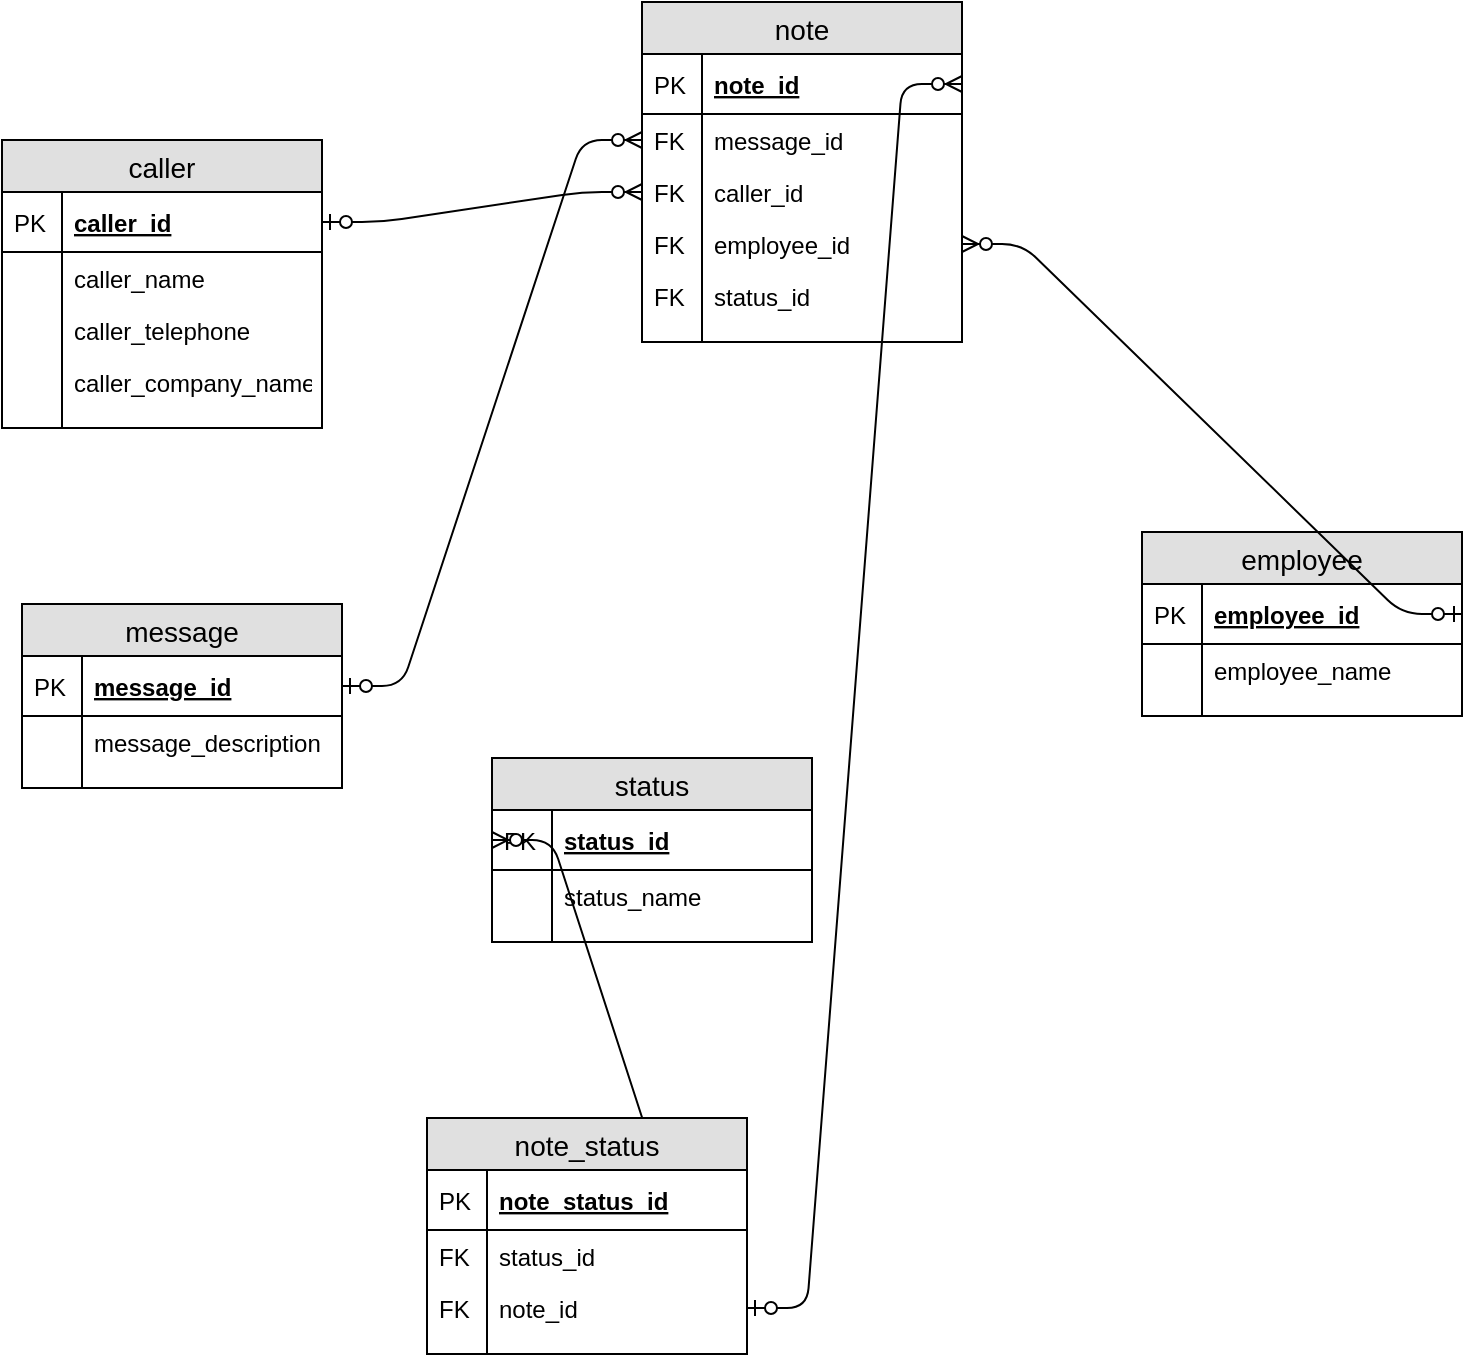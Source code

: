 <mxfile version="10.6.7" type="device"><diagram id="AV-CnAjzcDIENbjxzcxb" name="Page-1"><mxGraphModel dx="1250" dy="582" grid="1" gridSize="10" guides="1" tooltips="1" connect="1" arrows="1" fold="1" page="1" pageScale="1" pageWidth="827" pageHeight="1169" math="0" shadow="0"><root><mxCell id="0"/><mxCell id="1" parent="0"/><mxCell id="7mTjD4HX9KoTbkx4Tdcn-8" value="employee" style="swimlane;fontStyle=0;childLayout=stackLayout;horizontal=1;startSize=26;fillColor=#e0e0e0;horizontalStack=0;resizeParent=1;resizeParentMax=0;resizeLast=0;collapsible=1;marginBottom=0;swimlaneFillColor=#ffffff;align=center;fontSize=14;" parent="1" vertex="1"><mxGeometry x="610" y="303" width="160" height="92" as="geometry"/></mxCell><mxCell id="7mTjD4HX9KoTbkx4Tdcn-9" value="employee_id" style="shape=partialRectangle;top=0;left=0;right=0;bottom=1;align=left;verticalAlign=middle;fillColor=none;spacingLeft=34;spacingRight=4;overflow=hidden;rotatable=0;points=[[0,0.5],[1,0.5]];portConstraint=eastwest;dropTarget=0;fontStyle=5;fontSize=12;" parent="7mTjD4HX9KoTbkx4Tdcn-8" vertex="1"><mxGeometry y="26" width="160" height="30" as="geometry"/></mxCell><mxCell id="7mTjD4HX9KoTbkx4Tdcn-10" value="PK" style="shape=partialRectangle;top=0;left=0;bottom=0;fillColor=none;align=left;verticalAlign=middle;spacingLeft=4;spacingRight=4;overflow=hidden;rotatable=0;points=[];portConstraint=eastwest;part=1;fontSize=12;" parent="7mTjD4HX9KoTbkx4Tdcn-9" vertex="1" connectable="0"><mxGeometry width="30" height="30" as="geometry"/></mxCell><mxCell id="7mTjD4HX9KoTbkx4Tdcn-46" value="employee_name" style="shape=partialRectangle;top=0;left=0;right=0;bottom=0;align=left;verticalAlign=top;fillColor=none;spacingLeft=34;spacingRight=4;overflow=hidden;rotatable=0;points=[[0,0.5],[1,0.5]];portConstraint=eastwest;dropTarget=0;fontSize=12;" parent="7mTjD4HX9KoTbkx4Tdcn-8" vertex="1"><mxGeometry y="56" width="160" height="26" as="geometry"/></mxCell><mxCell id="7mTjD4HX9KoTbkx4Tdcn-47" value="" style="shape=partialRectangle;top=0;left=0;bottom=0;fillColor=none;align=left;verticalAlign=top;spacingLeft=4;spacingRight=4;overflow=hidden;rotatable=0;points=[];portConstraint=eastwest;part=1;fontSize=12;" parent="7mTjD4HX9KoTbkx4Tdcn-46" vertex="1" connectable="0"><mxGeometry width="30" height="26" as="geometry"/></mxCell><mxCell id="7mTjD4HX9KoTbkx4Tdcn-17" value="" style="shape=partialRectangle;top=0;left=0;right=0;bottom=0;align=left;verticalAlign=top;fillColor=none;spacingLeft=34;spacingRight=4;overflow=hidden;rotatable=0;points=[[0,0.5],[1,0.5]];portConstraint=eastwest;dropTarget=0;fontSize=12;" parent="7mTjD4HX9KoTbkx4Tdcn-8" vertex="1"><mxGeometry y="82" width="160" height="10" as="geometry"/></mxCell><mxCell id="7mTjD4HX9KoTbkx4Tdcn-18" value="" style="shape=partialRectangle;top=0;left=0;bottom=0;fillColor=none;align=left;verticalAlign=top;spacingLeft=4;spacingRight=4;overflow=hidden;rotatable=0;points=[];portConstraint=eastwest;part=1;fontSize=12;" parent="7mTjD4HX9KoTbkx4Tdcn-17" vertex="1" connectable="0"><mxGeometry width="30" height="10" as="geometry"/></mxCell><mxCell id="7mTjD4HX9KoTbkx4Tdcn-30" value="caller" style="swimlane;fontStyle=0;childLayout=stackLayout;horizontal=1;startSize=26;fillColor=#e0e0e0;horizontalStack=0;resizeParent=1;resizeParentMax=0;resizeLast=0;collapsible=1;marginBottom=0;swimlaneFillColor=#ffffff;align=center;fontSize=14;" parent="1" vertex="1"><mxGeometry x="40" y="107" width="160" height="144" as="geometry"/></mxCell><mxCell id="7mTjD4HX9KoTbkx4Tdcn-31" value="caller_id" style="shape=partialRectangle;top=0;left=0;right=0;bottom=1;align=left;verticalAlign=middle;fillColor=none;spacingLeft=34;spacingRight=4;overflow=hidden;rotatable=0;points=[[0,0.5],[1,0.5]];portConstraint=eastwest;dropTarget=0;fontStyle=5;fontSize=12;" parent="7mTjD4HX9KoTbkx4Tdcn-30" vertex="1"><mxGeometry y="26" width="160" height="30" as="geometry"/></mxCell><mxCell id="7mTjD4HX9KoTbkx4Tdcn-32" value="PK" style="shape=partialRectangle;top=0;left=0;bottom=0;fillColor=none;align=left;verticalAlign=middle;spacingLeft=4;spacingRight=4;overflow=hidden;rotatable=0;points=[];portConstraint=eastwest;part=1;fontSize=12;" parent="7mTjD4HX9KoTbkx4Tdcn-31" vertex="1" connectable="0"><mxGeometry width="30" height="30" as="geometry"/></mxCell><mxCell id="7mTjD4HX9KoTbkx4Tdcn-44" value="caller_name" style="shape=partialRectangle;top=0;left=0;right=0;bottom=0;align=left;verticalAlign=top;fillColor=none;spacingLeft=34;spacingRight=4;overflow=hidden;rotatable=0;points=[[0,0.5],[1,0.5]];portConstraint=eastwest;dropTarget=0;fontSize=12;" parent="7mTjD4HX9KoTbkx4Tdcn-30" vertex="1"><mxGeometry y="56" width="160" height="26" as="geometry"/></mxCell><mxCell id="7mTjD4HX9KoTbkx4Tdcn-45" value="" style="shape=partialRectangle;top=0;left=0;bottom=0;fillColor=none;align=left;verticalAlign=top;spacingLeft=4;spacingRight=4;overflow=hidden;rotatable=0;points=[];portConstraint=eastwest;part=1;fontSize=12;" parent="7mTjD4HX9KoTbkx4Tdcn-44" vertex="1" connectable="0"><mxGeometry width="30" height="26" as="geometry"/></mxCell><mxCell id="7mTjD4HX9KoTbkx4Tdcn-37" value="caller_telephone" style="shape=partialRectangle;top=0;left=0;right=0;bottom=0;align=left;verticalAlign=top;fillColor=none;spacingLeft=34;spacingRight=4;overflow=hidden;rotatable=0;points=[[0,0.5],[1,0.5]];portConstraint=eastwest;dropTarget=0;fontSize=12;" parent="7mTjD4HX9KoTbkx4Tdcn-30" vertex="1"><mxGeometry y="82" width="160" height="26" as="geometry"/></mxCell><mxCell id="7mTjD4HX9KoTbkx4Tdcn-38" value="" style="shape=partialRectangle;top=0;left=0;bottom=0;fillColor=none;align=left;verticalAlign=top;spacingLeft=4;spacingRight=4;overflow=hidden;rotatable=0;points=[];portConstraint=eastwest;part=1;fontSize=12;" parent="7mTjD4HX9KoTbkx4Tdcn-37" vertex="1" connectable="0"><mxGeometry width="30" height="26" as="geometry"/></mxCell><mxCell id="7mTjD4HX9KoTbkx4Tdcn-42" value="caller_company_name" style="shape=partialRectangle;top=0;left=0;right=0;bottom=0;align=left;verticalAlign=top;fillColor=none;spacingLeft=34;spacingRight=4;overflow=hidden;rotatable=0;points=[[0,0.5],[1,0.5]];portConstraint=eastwest;dropTarget=0;fontSize=12;" parent="7mTjD4HX9KoTbkx4Tdcn-30" vertex="1"><mxGeometry y="108" width="160" height="26" as="geometry"/></mxCell><mxCell id="7mTjD4HX9KoTbkx4Tdcn-43" value="" style="shape=partialRectangle;top=0;left=0;bottom=0;fillColor=none;align=left;verticalAlign=top;spacingLeft=4;spacingRight=4;overflow=hidden;rotatable=0;points=[];portConstraint=eastwest;part=1;fontSize=12;" parent="7mTjD4HX9KoTbkx4Tdcn-42" vertex="1" connectable="0"><mxGeometry width="30" height="26" as="geometry"/></mxCell><mxCell id="7mTjD4HX9KoTbkx4Tdcn-39" value="" style="shape=partialRectangle;top=0;left=0;right=0;bottom=0;align=left;verticalAlign=top;fillColor=none;spacingLeft=34;spacingRight=4;overflow=hidden;rotatable=0;points=[[0,0.5],[1,0.5]];portConstraint=eastwest;dropTarget=0;fontSize=12;" parent="7mTjD4HX9KoTbkx4Tdcn-30" vertex="1"><mxGeometry y="134" width="160" height="10" as="geometry"/></mxCell><mxCell id="7mTjD4HX9KoTbkx4Tdcn-40" value="" style="shape=partialRectangle;top=0;left=0;bottom=0;fillColor=none;align=left;verticalAlign=top;spacingLeft=4;spacingRight=4;overflow=hidden;rotatable=0;points=[];portConstraint=eastwest;part=1;fontSize=12;" parent="7mTjD4HX9KoTbkx4Tdcn-39" vertex="1" connectable="0"><mxGeometry width="30" height="10" as="geometry"/></mxCell><mxCell id="7mTjD4HX9KoTbkx4Tdcn-48" value="message" style="swimlane;fontStyle=0;childLayout=stackLayout;horizontal=1;startSize=26;fillColor=#e0e0e0;horizontalStack=0;resizeParent=1;resizeParentMax=0;resizeLast=0;collapsible=1;marginBottom=0;swimlaneFillColor=#ffffff;align=center;fontSize=14;" parent="1" vertex="1"><mxGeometry x="50" y="339" width="160" height="92" as="geometry"/></mxCell><mxCell id="7mTjD4HX9KoTbkx4Tdcn-49" value="message_id" style="shape=partialRectangle;top=0;left=0;right=0;bottom=1;align=left;verticalAlign=middle;fillColor=none;spacingLeft=34;spacingRight=4;overflow=hidden;rotatable=0;points=[[0,0.5],[1,0.5]];portConstraint=eastwest;dropTarget=0;fontStyle=5;fontSize=12;" parent="7mTjD4HX9KoTbkx4Tdcn-48" vertex="1"><mxGeometry y="26" width="160" height="30" as="geometry"/></mxCell><mxCell id="7mTjD4HX9KoTbkx4Tdcn-50" value="PK" style="shape=partialRectangle;top=0;left=0;bottom=0;fillColor=none;align=left;verticalAlign=middle;spacingLeft=4;spacingRight=4;overflow=hidden;rotatable=0;points=[];portConstraint=eastwest;part=1;fontSize=12;" parent="7mTjD4HX9KoTbkx4Tdcn-49" vertex="1" connectable="0"><mxGeometry width="30" height="30" as="geometry"/></mxCell><mxCell id="7mTjD4HX9KoTbkx4Tdcn-59" value="message_description" style="shape=partialRectangle;top=0;left=0;right=0;bottom=0;align=left;verticalAlign=top;fillColor=none;spacingLeft=34;spacingRight=4;overflow=hidden;rotatable=0;points=[[0,0.5],[1,0.5]];portConstraint=eastwest;dropTarget=0;fontSize=12;" parent="7mTjD4HX9KoTbkx4Tdcn-48" vertex="1"><mxGeometry y="56" width="160" height="26" as="geometry"/></mxCell><mxCell id="7mTjD4HX9KoTbkx4Tdcn-60" value="" style="shape=partialRectangle;top=0;left=0;bottom=0;fillColor=none;align=left;verticalAlign=top;spacingLeft=4;spacingRight=4;overflow=hidden;rotatable=0;points=[];portConstraint=eastwest;part=1;fontSize=12;" parent="7mTjD4HX9KoTbkx4Tdcn-59" vertex="1" connectable="0"><mxGeometry width="30" height="26" as="geometry"/></mxCell><mxCell id="7mTjD4HX9KoTbkx4Tdcn-57" value="" style="shape=partialRectangle;top=0;left=0;right=0;bottom=0;align=left;verticalAlign=top;fillColor=none;spacingLeft=34;spacingRight=4;overflow=hidden;rotatable=0;points=[[0,0.5],[1,0.5]];portConstraint=eastwest;dropTarget=0;fontSize=12;" parent="7mTjD4HX9KoTbkx4Tdcn-48" vertex="1"><mxGeometry y="82" width="160" height="10" as="geometry"/></mxCell><mxCell id="7mTjD4HX9KoTbkx4Tdcn-58" value="" style="shape=partialRectangle;top=0;left=0;bottom=0;fillColor=none;align=left;verticalAlign=top;spacingLeft=4;spacingRight=4;overflow=hidden;rotatable=0;points=[];portConstraint=eastwest;part=1;fontSize=12;" parent="7mTjD4HX9KoTbkx4Tdcn-57" vertex="1" connectable="0"><mxGeometry width="30" height="10" as="geometry"/></mxCell><mxCell id="7mTjD4HX9KoTbkx4Tdcn-70" value="status" style="swimlane;fontStyle=0;childLayout=stackLayout;horizontal=1;startSize=26;fillColor=#e0e0e0;horizontalStack=0;resizeParent=1;resizeParentMax=0;resizeLast=0;collapsible=1;marginBottom=0;swimlaneFillColor=#ffffff;align=center;fontSize=14;" parent="1" vertex="1"><mxGeometry x="285" y="416" width="160" height="92" as="geometry"/></mxCell><mxCell id="7mTjD4HX9KoTbkx4Tdcn-71" value="status_id" style="shape=partialRectangle;top=0;left=0;right=0;bottom=1;align=left;verticalAlign=middle;fillColor=none;spacingLeft=34;spacingRight=4;overflow=hidden;rotatable=0;points=[[0,0.5],[1,0.5]];portConstraint=eastwest;dropTarget=0;fontStyle=5;fontSize=12;" parent="7mTjD4HX9KoTbkx4Tdcn-70" vertex="1"><mxGeometry y="26" width="160" height="30" as="geometry"/></mxCell><mxCell id="7mTjD4HX9KoTbkx4Tdcn-72" value="PK" style="shape=partialRectangle;top=0;left=0;bottom=0;fillColor=none;align=left;verticalAlign=middle;spacingLeft=4;spacingRight=4;overflow=hidden;rotatable=0;points=[];portConstraint=eastwest;part=1;fontSize=12;" parent="7mTjD4HX9KoTbkx4Tdcn-71" vertex="1" connectable="0"><mxGeometry width="30" height="30" as="geometry"/></mxCell><mxCell id="7mTjD4HX9KoTbkx4Tdcn-73" value="status_name" style="shape=partialRectangle;top=0;left=0;right=0;bottom=0;align=left;verticalAlign=top;fillColor=none;spacingLeft=34;spacingRight=4;overflow=hidden;rotatable=0;points=[[0,0.5],[1,0.5]];portConstraint=eastwest;dropTarget=0;fontSize=12;" parent="7mTjD4HX9KoTbkx4Tdcn-70" vertex="1"><mxGeometry y="56" width="160" height="26" as="geometry"/></mxCell><mxCell id="7mTjD4HX9KoTbkx4Tdcn-74" value="" style="shape=partialRectangle;top=0;left=0;bottom=0;fillColor=none;align=left;verticalAlign=top;spacingLeft=4;spacingRight=4;overflow=hidden;rotatable=0;points=[];portConstraint=eastwest;part=1;fontSize=12;" parent="7mTjD4HX9KoTbkx4Tdcn-73" vertex="1" connectable="0"><mxGeometry width="30" height="26" as="geometry"/></mxCell><mxCell id="7mTjD4HX9KoTbkx4Tdcn-79" value="" style="shape=partialRectangle;top=0;left=0;right=0;bottom=0;align=left;verticalAlign=top;fillColor=none;spacingLeft=34;spacingRight=4;overflow=hidden;rotatable=0;points=[[0,0.5],[1,0.5]];portConstraint=eastwest;dropTarget=0;fontSize=12;" parent="7mTjD4HX9KoTbkx4Tdcn-70" vertex="1"><mxGeometry y="82" width="160" height="10" as="geometry"/></mxCell><mxCell id="7mTjD4HX9KoTbkx4Tdcn-80" value="" style="shape=partialRectangle;top=0;left=0;bottom=0;fillColor=none;align=left;verticalAlign=top;spacingLeft=4;spacingRight=4;overflow=hidden;rotatable=0;points=[];portConstraint=eastwest;part=1;fontSize=12;" parent="7mTjD4HX9KoTbkx4Tdcn-79" vertex="1" connectable="0"><mxGeometry width="30" height="10" as="geometry"/></mxCell><mxCell id="lMyuDTxfiTDmrC0Tf3i7-1" value="note" style="swimlane;fontStyle=0;childLayout=stackLayout;horizontal=1;startSize=26;fillColor=#e0e0e0;horizontalStack=0;resizeParent=1;resizeParentMax=0;resizeLast=0;collapsible=1;marginBottom=0;swimlaneFillColor=#ffffff;align=center;fontSize=14;" parent="1" vertex="1"><mxGeometry x="360" y="38" width="160" height="170" as="geometry"/></mxCell><mxCell id="lMyuDTxfiTDmrC0Tf3i7-2" value="note_id" style="shape=partialRectangle;top=0;left=0;right=0;bottom=1;align=left;verticalAlign=middle;fillColor=none;spacingLeft=34;spacingRight=4;overflow=hidden;rotatable=0;points=[[0,0.5],[1,0.5]];portConstraint=eastwest;dropTarget=0;fontStyle=5;fontSize=12;" parent="lMyuDTxfiTDmrC0Tf3i7-1" vertex="1"><mxGeometry y="26" width="160" height="30" as="geometry"/></mxCell><mxCell id="lMyuDTxfiTDmrC0Tf3i7-3" value="PK" style="shape=partialRectangle;top=0;left=0;bottom=0;fillColor=none;align=left;verticalAlign=middle;spacingLeft=4;spacingRight=4;overflow=hidden;rotatable=0;points=[];portConstraint=eastwest;part=1;fontSize=12;" parent="lMyuDTxfiTDmrC0Tf3i7-2" vertex="1" connectable="0"><mxGeometry width="30" height="30" as="geometry"/></mxCell><mxCell id="lMyuDTxfiTDmrC0Tf3i7-4" value="message_id" style="shape=partialRectangle;top=0;left=0;right=0;bottom=0;align=left;verticalAlign=top;fillColor=none;spacingLeft=34;spacingRight=4;overflow=hidden;rotatable=0;points=[[0,0.5],[1,0.5]];portConstraint=eastwest;dropTarget=0;fontSize=12;" parent="lMyuDTxfiTDmrC0Tf3i7-1" vertex="1"><mxGeometry y="56" width="160" height="26" as="geometry"/></mxCell><mxCell id="lMyuDTxfiTDmrC0Tf3i7-5" value="FK" style="shape=partialRectangle;top=0;left=0;bottom=0;fillColor=none;align=left;verticalAlign=top;spacingLeft=4;spacingRight=4;overflow=hidden;rotatable=0;points=[];portConstraint=eastwest;part=1;fontSize=12;" parent="lMyuDTxfiTDmrC0Tf3i7-4" vertex="1" connectable="0"><mxGeometry width="30" height="26" as="geometry"/></mxCell><mxCell id="lMyuDTxfiTDmrC0Tf3i7-6" value="caller_id" style="shape=partialRectangle;top=0;left=0;right=0;bottom=0;align=left;verticalAlign=top;fillColor=none;spacingLeft=34;spacingRight=4;overflow=hidden;rotatable=0;points=[[0,0.5],[1,0.5]];portConstraint=eastwest;dropTarget=0;fontSize=12;" parent="lMyuDTxfiTDmrC0Tf3i7-1" vertex="1"><mxGeometry y="82" width="160" height="26" as="geometry"/></mxCell><mxCell id="lMyuDTxfiTDmrC0Tf3i7-7" value="FK" style="shape=partialRectangle;top=0;left=0;bottom=0;fillColor=none;align=left;verticalAlign=top;spacingLeft=4;spacingRight=4;overflow=hidden;rotatable=0;points=[];portConstraint=eastwest;part=1;fontSize=12;" parent="lMyuDTxfiTDmrC0Tf3i7-6" vertex="1" connectable="0"><mxGeometry width="30" height="26" as="geometry"/></mxCell><mxCell id="lMyuDTxfiTDmrC0Tf3i7-12" value="employee_id" style="shape=partialRectangle;top=0;left=0;right=0;bottom=0;align=left;verticalAlign=top;fillColor=none;spacingLeft=34;spacingRight=4;overflow=hidden;rotatable=0;points=[[0,0.5],[1,0.5]];portConstraint=eastwest;dropTarget=0;fontSize=12;" parent="lMyuDTxfiTDmrC0Tf3i7-1" vertex="1"><mxGeometry y="108" width="160" height="26" as="geometry"/></mxCell><mxCell id="lMyuDTxfiTDmrC0Tf3i7-13" value="FK" style="shape=partialRectangle;top=0;left=0;bottom=0;fillColor=none;align=left;verticalAlign=top;spacingLeft=4;spacingRight=4;overflow=hidden;rotatable=0;points=[];portConstraint=eastwest;part=1;fontSize=12;" parent="lMyuDTxfiTDmrC0Tf3i7-12" vertex="1" connectable="0"><mxGeometry width="30" height="26" as="geometry"/></mxCell><mxCell id="lMyuDTxfiTDmrC0Tf3i7-8" value="status_id" style="shape=partialRectangle;top=0;left=0;right=0;bottom=0;align=left;verticalAlign=top;fillColor=none;spacingLeft=34;spacingRight=4;overflow=hidden;rotatable=0;points=[[0,0.5],[1,0.5]];portConstraint=eastwest;dropTarget=0;fontSize=12;" parent="lMyuDTxfiTDmrC0Tf3i7-1" vertex="1"><mxGeometry y="134" width="160" height="26" as="geometry"/></mxCell><mxCell id="lMyuDTxfiTDmrC0Tf3i7-9" value="FK" style="shape=partialRectangle;top=0;left=0;bottom=0;fillColor=none;align=left;verticalAlign=top;spacingLeft=4;spacingRight=4;overflow=hidden;rotatable=0;points=[];portConstraint=eastwest;part=1;fontSize=12;" parent="lMyuDTxfiTDmrC0Tf3i7-8" vertex="1" connectable="0"><mxGeometry width="30" height="26" as="geometry"/></mxCell><mxCell id="lMyuDTxfiTDmrC0Tf3i7-10" value="" style="shape=partialRectangle;top=0;left=0;right=0;bottom=0;align=left;verticalAlign=top;fillColor=none;spacingLeft=34;spacingRight=4;overflow=hidden;rotatable=0;points=[[0,0.5],[1,0.5]];portConstraint=eastwest;dropTarget=0;fontSize=12;" parent="lMyuDTxfiTDmrC0Tf3i7-1" vertex="1"><mxGeometry y="160" width="160" height="10" as="geometry"/></mxCell><mxCell id="lMyuDTxfiTDmrC0Tf3i7-11" value="" style="shape=partialRectangle;top=0;left=0;bottom=0;fillColor=none;align=left;verticalAlign=top;spacingLeft=4;spacingRight=4;overflow=hidden;rotatable=0;points=[];portConstraint=eastwest;part=1;fontSize=12;" parent="lMyuDTxfiTDmrC0Tf3i7-10" vertex="1" connectable="0"><mxGeometry width="30" height="10" as="geometry"/></mxCell><mxCell id="lMyuDTxfiTDmrC0Tf3i7-16" value="" style="edgeStyle=entityRelationEdgeStyle;fontSize=12;html=1;endArrow=ERzeroToMany;startArrow=ERzeroToOne;exitX=1;exitY=0.5;exitDx=0;exitDy=0;entryX=1;entryY=0.5;entryDx=0;entryDy=0;" parent="1" source="7mTjD4HX9KoTbkx4Tdcn-9" target="lMyuDTxfiTDmrC0Tf3i7-12" edge="1"><mxGeometry width="100" height="100" relative="1" as="geometry"><mxPoint x="630" y="220" as="sourcePoint"/><mxPoint x="650" y="100" as="targetPoint"/></mxGeometry></mxCell><mxCell id="lMyuDTxfiTDmrC0Tf3i7-17" value="" style="edgeStyle=entityRelationEdgeStyle;fontSize=12;html=1;endArrow=ERzeroToMany;startArrow=ERzeroToOne;exitX=1;exitY=0.5;exitDx=0;exitDy=0;entryX=0;entryY=0.5;entryDx=0;entryDy=0;" parent="1" source="7mTjD4HX9KoTbkx4Tdcn-31" target="lMyuDTxfiTDmrC0Tf3i7-6" edge="1"><mxGeometry width="100" height="100" relative="1" as="geometry"><mxPoint x="250" y="410" as="sourcePoint"/><mxPoint x="350" y="310" as="targetPoint"/></mxGeometry></mxCell><mxCell id="lMyuDTxfiTDmrC0Tf3i7-18" value="" style="edgeStyle=entityRelationEdgeStyle;fontSize=12;html=1;endArrow=ERzeroToMany;startArrow=ERzeroToOne;exitX=1;exitY=0.5;exitDx=0;exitDy=0;entryX=0;entryY=0.5;entryDx=0;entryDy=0;" parent="1" source="7mTjD4HX9KoTbkx4Tdcn-49" target="lMyuDTxfiTDmrC0Tf3i7-4" edge="1"><mxGeometry width="100" height="100" relative="1" as="geometry"><mxPoint x="270" y="400" as="sourcePoint"/><mxPoint x="370" y="300" as="targetPoint"/></mxGeometry></mxCell><mxCell id="lMyuDTxfiTDmrC0Tf3i7-19" value="" style="edgeStyle=entityRelationEdgeStyle;fontSize=12;html=1;endArrow=ERzeroToMany;startArrow=ERzeroToOne;entryX=0;entryY=0.5;entryDx=0;entryDy=0;exitX=1;exitY=0.5;exitDx=0;exitDy=0;" parent="1" source="lMyuDTxfiTDmrC0Tf3i7-23" target="7mTjD4HX9KoTbkx4Tdcn-71" edge="1"><mxGeometry width="100" height="100" relative="1" as="geometry"><mxPoint x="240" y="590" as="sourcePoint"/><mxPoint x="340" y="490" as="targetPoint"/></mxGeometry></mxCell><mxCell id="lMyuDTxfiTDmrC0Tf3i7-20" value="note_status" style="swimlane;fontStyle=0;childLayout=stackLayout;horizontal=1;startSize=26;fillColor=#e0e0e0;horizontalStack=0;resizeParent=1;resizeParentMax=0;resizeLast=0;collapsible=1;marginBottom=0;swimlaneFillColor=#ffffff;align=center;fontSize=14;" parent="1" vertex="1"><mxGeometry x="252.5" y="596" width="160" height="118" as="geometry"/></mxCell><mxCell id="lMyuDTxfiTDmrC0Tf3i7-21" value="note_status_id" style="shape=partialRectangle;top=0;left=0;right=0;bottom=1;align=left;verticalAlign=middle;fillColor=none;spacingLeft=34;spacingRight=4;overflow=hidden;rotatable=0;points=[[0,0.5],[1,0.5]];portConstraint=eastwest;dropTarget=0;fontStyle=5;fontSize=12;" parent="lMyuDTxfiTDmrC0Tf3i7-20" vertex="1"><mxGeometry y="26" width="160" height="30" as="geometry"/></mxCell><mxCell id="lMyuDTxfiTDmrC0Tf3i7-22" value="PK" style="shape=partialRectangle;top=0;left=0;bottom=0;fillColor=none;align=left;verticalAlign=middle;spacingLeft=4;spacingRight=4;overflow=hidden;rotatable=0;points=[];portConstraint=eastwest;part=1;fontSize=12;" parent="lMyuDTxfiTDmrC0Tf3i7-21" vertex="1" connectable="0"><mxGeometry width="30" height="30" as="geometry"/></mxCell><mxCell id="lMyuDTxfiTDmrC0Tf3i7-23" value="status_id" style="shape=partialRectangle;top=0;left=0;right=0;bottom=0;align=left;verticalAlign=top;fillColor=none;spacingLeft=34;spacingRight=4;overflow=hidden;rotatable=0;points=[[0,0.5],[1,0.5]];portConstraint=eastwest;dropTarget=0;fontSize=12;" parent="lMyuDTxfiTDmrC0Tf3i7-20" vertex="1"><mxGeometry y="56" width="160" height="26" as="geometry"/></mxCell><mxCell id="lMyuDTxfiTDmrC0Tf3i7-24" value="FK" style="shape=partialRectangle;top=0;left=0;bottom=0;fillColor=none;align=left;verticalAlign=top;spacingLeft=4;spacingRight=4;overflow=hidden;rotatable=0;points=[];portConstraint=eastwest;part=1;fontSize=12;" parent="lMyuDTxfiTDmrC0Tf3i7-23" vertex="1" connectable="0"><mxGeometry width="30" height="26" as="geometry"/></mxCell><mxCell id="lMyuDTxfiTDmrC0Tf3i7-25" value="note_id" style="shape=partialRectangle;top=0;left=0;right=0;bottom=0;align=left;verticalAlign=top;fillColor=none;spacingLeft=34;spacingRight=4;overflow=hidden;rotatable=0;points=[[0,0.5],[1,0.5]];portConstraint=eastwest;dropTarget=0;fontSize=12;" parent="lMyuDTxfiTDmrC0Tf3i7-20" vertex="1"><mxGeometry y="82" width="160" height="26" as="geometry"/></mxCell><mxCell id="lMyuDTxfiTDmrC0Tf3i7-26" value="FK" style="shape=partialRectangle;top=0;left=0;bottom=0;fillColor=none;align=left;verticalAlign=top;spacingLeft=4;spacingRight=4;overflow=hidden;rotatable=0;points=[];portConstraint=eastwest;part=1;fontSize=12;" parent="lMyuDTxfiTDmrC0Tf3i7-25" vertex="1" connectable="0"><mxGeometry width="30" height="26" as="geometry"/></mxCell><mxCell id="lMyuDTxfiTDmrC0Tf3i7-29" value="" style="shape=partialRectangle;top=0;left=0;right=0;bottom=0;align=left;verticalAlign=top;fillColor=none;spacingLeft=34;spacingRight=4;overflow=hidden;rotatable=0;points=[[0,0.5],[1,0.5]];portConstraint=eastwest;dropTarget=0;fontSize=12;" parent="lMyuDTxfiTDmrC0Tf3i7-20" vertex="1"><mxGeometry y="108" width="160" height="10" as="geometry"/></mxCell><mxCell id="lMyuDTxfiTDmrC0Tf3i7-30" value="" style="shape=partialRectangle;top=0;left=0;bottom=0;fillColor=none;align=left;verticalAlign=top;spacingLeft=4;spacingRight=4;overflow=hidden;rotatable=0;points=[];portConstraint=eastwest;part=1;fontSize=12;" parent="lMyuDTxfiTDmrC0Tf3i7-29" vertex="1" connectable="0"><mxGeometry width="30" height="10" as="geometry"/></mxCell><mxCell id="lMyuDTxfiTDmrC0Tf3i7-31" value="" style="edgeStyle=entityRelationEdgeStyle;fontSize=12;html=1;endArrow=ERzeroToMany;startArrow=ERzeroToOne;exitX=1;exitY=0.5;exitDx=0;exitDy=0;entryX=1;entryY=0.5;entryDx=0;entryDy=0;" parent="1" source="lMyuDTxfiTDmrC0Tf3i7-25" target="lMyuDTxfiTDmrC0Tf3i7-2" edge="1"><mxGeometry width="100" height="100" relative="1" as="geometry"><mxPoint x="670" y="700" as="sourcePoint"/><mxPoint x="770" y="600" as="targetPoint"/></mxGeometry></mxCell></root></mxGraphModel></diagram></mxfile>